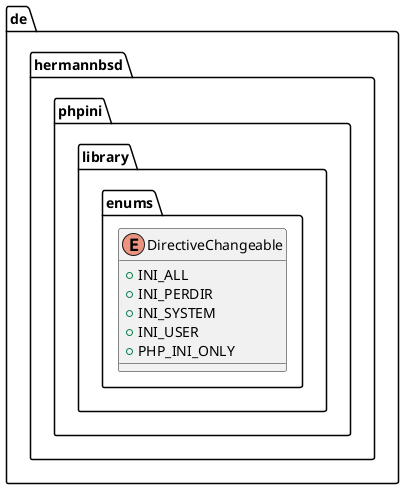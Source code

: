 @startuml
enum de.hermannbsd.phpini.library.enums.DirectiveChangeable {
+  INI_ALL
+  INI_PERDIR
+  INI_SYSTEM
+  INI_USER
+  PHP_INI_ONLY
}

@enduml